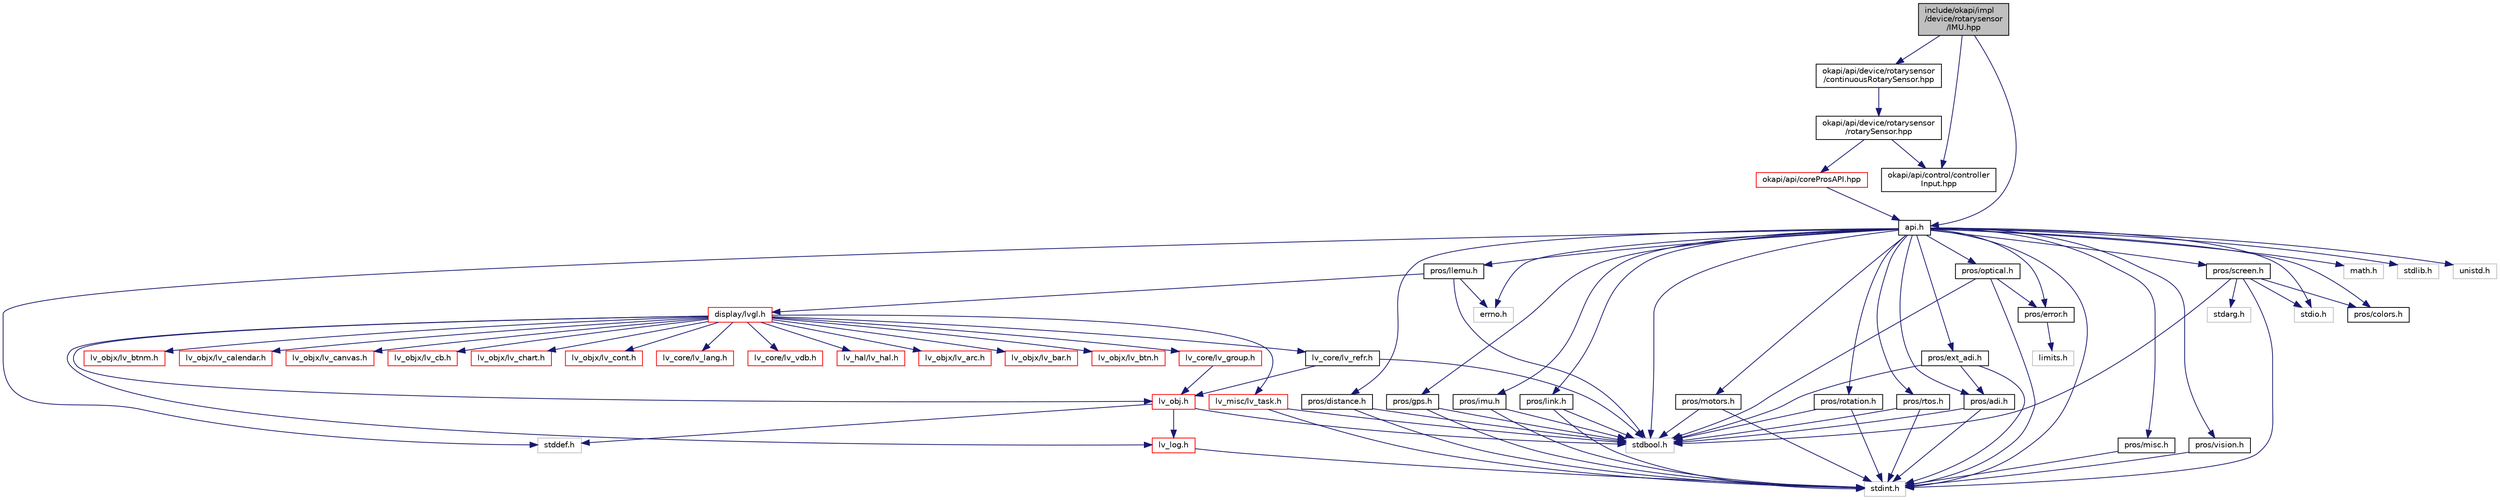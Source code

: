 digraph "include/okapi/impl/device/rotarysensor/IMU.hpp"
{
 // LATEX_PDF_SIZE
  edge [fontname="Helvetica",fontsize="10",labelfontname="Helvetica",labelfontsize="10"];
  node [fontname="Helvetica",fontsize="10",shape=record];
  Node1 [label="include/okapi/impl\l/device/rotarysensor\l/IMU.hpp",height=0.2,width=0.4,color="black", fillcolor="grey75", style="filled", fontcolor="black",tooltip=" "];
  Node1 -> Node2 [color="midnightblue",fontsize="10",style="solid"];
  Node2 [label="api.h",height=0.2,width=0.4,color="black", fillcolor="white", style="filled",URL="$api_8h.html",tooltip=" "];
  Node2 -> Node3 [color="midnightblue",fontsize="10",style="solid"];
  Node3 [label="errno.h",height=0.2,width=0.4,color="grey75", fillcolor="white", style="filled",tooltip=" "];
  Node2 -> Node4 [color="midnightblue",fontsize="10",style="solid"];
  Node4 [label="math.h",height=0.2,width=0.4,color="grey75", fillcolor="white", style="filled",tooltip=" "];
  Node2 -> Node5 [color="midnightblue",fontsize="10",style="solid"];
  Node5 [label="stdbool.h",height=0.2,width=0.4,color="grey75", fillcolor="white", style="filled",tooltip=" "];
  Node2 -> Node6 [color="midnightblue",fontsize="10",style="solid"];
  Node6 [label="stddef.h",height=0.2,width=0.4,color="grey75", fillcolor="white", style="filled",tooltip=" "];
  Node2 -> Node7 [color="midnightblue",fontsize="10",style="solid"];
  Node7 [label="stdint.h",height=0.2,width=0.4,color="grey75", fillcolor="white", style="filled",tooltip=" "];
  Node2 -> Node8 [color="midnightblue",fontsize="10",style="solid"];
  Node8 [label="stdio.h",height=0.2,width=0.4,color="grey75", fillcolor="white", style="filled",tooltip=" "];
  Node2 -> Node9 [color="midnightblue",fontsize="10",style="solid"];
  Node9 [label="stdlib.h",height=0.2,width=0.4,color="grey75", fillcolor="white", style="filled",tooltip=" "];
  Node2 -> Node10 [color="midnightblue",fontsize="10",style="solid"];
  Node10 [label="unistd.h",height=0.2,width=0.4,color="grey75", fillcolor="white", style="filled",tooltip=" "];
  Node2 -> Node11 [color="midnightblue",fontsize="10",style="solid"];
  Node11 [label="pros/adi.h",height=0.2,width=0.4,color="black", fillcolor="white", style="filled",URL="$adi_8h.html",tooltip=" "];
  Node11 -> Node5 [color="midnightblue",fontsize="10",style="solid"];
  Node11 -> Node7 [color="midnightblue",fontsize="10",style="solid"];
  Node2 -> Node12 [color="midnightblue",fontsize="10",style="solid"];
  Node12 [label="pros/colors.h",height=0.2,width=0.4,color="black", fillcolor="white", style="filled",URL="$colors_8h.html",tooltip=" "];
  Node2 -> Node13 [color="midnightblue",fontsize="10",style="solid"];
  Node13 [label="pros/distance.h",height=0.2,width=0.4,color="black", fillcolor="white", style="filled",URL="$distance_8h.html",tooltip=" "];
  Node13 -> Node5 [color="midnightblue",fontsize="10",style="solid"];
  Node13 -> Node7 [color="midnightblue",fontsize="10",style="solid"];
  Node2 -> Node14 [color="midnightblue",fontsize="10",style="solid"];
  Node14 [label="pros/error.h",height=0.2,width=0.4,color="black", fillcolor="white", style="filled",URL="$error_8h.html",tooltip=" "];
  Node14 -> Node15 [color="midnightblue",fontsize="10",style="solid"];
  Node15 [label="limits.h",height=0.2,width=0.4,color="grey75", fillcolor="white", style="filled",tooltip=" "];
  Node2 -> Node16 [color="midnightblue",fontsize="10",style="solid"];
  Node16 [label="pros/ext_adi.h",height=0.2,width=0.4,color="black", fillcolor="white", style="filled",URL="$ext__adi_8h.html",tooltip=" "];
  Node16 -> Node5 [color="midnightblue",fontsize="10",style="solid"];
  Node16 -> Node7 [color="midnightblue",fontsize="10",style="solid"];
  Node16 -> Node11 [color="midnightblue",fontsize="10",style="solid"];
  Node2 -> Node17 [color="midnightblue",fontsize="10",style="solid"];
  Node17 [label="pros/gps.h",height=0.2,width=0.4,color="black", fillcolor="white", style="filled",URL="$gps_8h.html",tooltip=" "];
  Node17 -> Node5 [color="midnightblue",fontsize="10",style="solid"];
  Node17 -> Node7 [color="midnightblue",fontsize="10",style="solid"];
  Node2 -> Node18 [color="midnightblue",fontsize="10",style="solid"];
  Node18 [label="pros/imu.h",height=0.2,width=0.4,color="black", fillcolor="white", style="filled",URL="$imu_8h.html",tooltip=" "];
  Node18 -> Node5 [color="midnightblue",fontsize="10",style="solid"];
  Node18 -> Node7 [color="midnightblue",fontsize="10",style="solid"];
  Node2 -> Node19 [color="midnightblue",fontsize="10",style="solid"];
  Node19 [label="pros/link.h",height=0.2,width=0.4,color="black", fillcolor="white", style="filled",URL="$link_8h.html",tooltip=" "];
  Node19 -> Node5 [color="midnightblue",fontsize="10",style="solid"];
  Node19 -> Node7 [color="midnightblue",fontsize="10",style="solid"];
  Node2 -> Node20 [color="midnightblue",fontsize="10",style="solid"];
  Node20 [label="pros/llemu.h",height=0.2,width=0.4,color="black", fillcolor="white", style="filled",URL="$llemu_8h.html",tooltip=" "];
  Node20 -> Node3 [color="midnightblue",fontsize="10",style="solid"];
  Node20 -> Node5 [color="midnightblue",fontsize="10",style="solid"];
  Node20 -> Node21 [color="midnightblue",fontsize="10",style="solid"];
  Node21 [label="display/lvgl.h",height=0.2,width=0.4,color="red", fillcolor="white", style="filled",URL="$lvgl_8h.html",tooltip=" "];
  Node21 -> Node22 [color="midnightblue",fontsize="10",style="solid"];
  Node22 [label="lv_core/lv_group.h",height=0.2,width=0.4,color="red", fillcolor="white", style="filled",URL="$lv__group_8h.html",tooltip=" "];
  Node22 -> Node25 [color="midnightblue",fontsize="10",style="solid"];
  Node25 [label="lv_obj.h",height=0.2,width=0.4,color="red", fillcolor="white", style="filled",URL="$lv__obj_8h.html",tooltip=" "];
  Node25 -> Node5 [color="midnightblue",fontsize="10",style="solid"];
  Node25 -> Node6 [color="midnightblue",fontsize="10",style="solid"];
  Node25 -> Node31 [color="midnightblue",fontsize="10",style="solid"];
  Node31 [label="lv_log.h",height=0.2,width=0.4,color="red", fillcolor="white", style="filled",URL="$lv__log_8h.html",tooltip=" "];
  Node31 -> Node7 [color="midnightblue",fontsize="10",style="solid"];
  Node21 -> Node37 [color="midnightblue",fontsize="10",style="solid"];
  Node37 [label="lv_core/lv_lang.h",height=0.2,width=0.4,color="red", fillcolor="white", style="filled",URL="$lv__lang_8h.html",tooltip=" "];
  Node21 -> Node25 [color="midnightblue",fontsize="10",style="solid"];
  Node21 -> Node38 [color="midnightblue",fontsize="10",style="solid"];
  Node38 [label="lv_core/lv_refr.h",height=0.2,width=0.4,color="black", fillcolor="white", style="filled",URL="$lv__refr_8h.html",tooltip=" "];
  Node38 -> Node5 [color="midnightblue",fontsize="10",style="solid"];
  Node38 -> Node25 [color="midnightblue",fontsize="10",style="solid"];
  Node21 -> Node39 [color="midnightblue",fontsize="10",style="solid"];
  Node39 [label="lv_core/lv_vdb.h",height=0.2,width=0.4,color="red", fillcolor="white", style="filled",URL="$lv__vdb_8h.html",tooltip=" "];
  Node21 -> Node40 [color="midnightblue",fontsize="10",style="solid"];
  Node40 [label="lv_hal/lv_hal.h",height=0.2,width=0.4,color="red", fillcolor="white", style="filled",URL="$lv__hal_8h.html",tooltip=" "];
  Node21 -> Node31 [color="midnightblue",fontsize="10",style="solid"];
  Node21 -> Node44 [color="midnightblue",fontsize="10",style="solid"];
  Node44 [label="lv_misc/lv_task.h",height=0.2,width=0.4,color="red", fillcolor="white", style="filled",URL="$lv__task_8h.html",tooltip=" "];
  Node44 -> Node5 [color="midnightblue",fontsize="10",style="solid"];
  Node44 -> Node7 [color="midnightblue",fontsize="10",style="solid"];
  Node21 -> Node45 [color="midnightblue",fontsize="10",style="solid"];
  Node45 [label="lv_objx/lv_arc.h",height=0.2,width=0.4,color="red", fillcolor="white", style="filled",URL="$lv__arc_8h.html",tooltip=" "];
  Node21 -> Node46 [color="midnightblue",fontsize="10",style="solid"];
  Node46 [label="lv_objx/lv_bar.h",height=0.2,width=0.4,color="red", fillcolor="white", style="filled",URL="$lv__bar_8h.html",tooltip=" "];
  Node21 -> Node47 [color="midnightblue",fontsize="10",style="solid"];
  Node47 [label="lv_objx/lv_btn.h",height=0.2,width=0.4,color="red", fillcolor="white", style="filled",URL="$lv__btn_8h.html",tooltip=" "];
  Node21 -> Node48 [color="midnightblue",fontsize="10",style="solid"];
  Node48 [label="lv_objx/lv_btnm.h",height=0.2,width=0.4,color="red", fillcolor="white", style="filled",URL="$lv__btnm_8h.html",tooltip=" "];
  Node21 -> Node49 [color="midnightblue",fontsize="10",style="solid"];
  Node49 [label="lv_objx/lv_calendar.h",height=0.2,width=0.4,color="red", fillcolor="white", style="filled",URL="$lv__calendar_8h.html",tooltip=" "];
  Node21 -> Node50 [color="midnightblue",fontsize="10",style="solid"];
  Node50 [label="lv_objx/lv_canvas.h",height=0.2,width=0.4,color="red", fillcolor="white", style="filled",URL="$lv__canvas_8h.html",tooltip=" "];
  Node21 -> Node51 [color="midnightblue",fontsize="10",style="solid"];
  Node51 [label="lv_objx/lv_cb.h",height=0.2,width=0.4,color="red", fillcolor="white", style="filled",URL="$lv__cb_8h.html",tooltip=" "];
  Node21 -> Node52 [color="midnightblue",fontsize="10",style="solid"];
  Node52 [label="lv_objx/lv_chart.h",height=0.2,width=0.4,color="red", fillcolor="white", style="filled",URL="$lv__chart_8h.html",tooltip=" "];
  Node21 -> Node53 [color="midnightblue",fontsize="10",style="solid"];
  Node53 [label="lv_objx/lv_cont.h",height=0.2,width=0.4,color="red", fillcolor="white", style="filled",URL="$lv__cont_8h.html",tooltip=" "];
  Node2 -> Node86 [color="midnightblue",fontsize="10",style="solid"];
  Node86 [label="pros/misc.h",height=0.2,width=0.4,color="black", fillcolor="white", style="filled",URL="$misc_8h.html",tooltip=" "];
  Node86 -> Node7 [color="midnightblue",fontsize="10",style="solid"];
  Node2 -> Node87 [color="midnightblue",fontsize="10",style="solid"];
  Node87 [label="pros/motors.h",height=0.2,width=0.4,color="black", fillcolor="white", style="filled",URL="$motors_8h.html",tooltip=" "];
  Node87 -> Node5 [color="midnightblue",fontsize="10",style="solid"];
  Node87 -> Node7 [color="midnightblue",fontsize="10",style="solid"];
  Node2 -> Node88 [color="midnightblue",fontsize="10",style="solid"];
  Node88 [label="pros/optical.h",height=0.2,width=0.4,color="black", fillcolor="white", style="filled",URL="$optical_8h.html",tooltip=" "];
  Node88 -> Node5 [color="midnightblue",fontsize="10",style="solid"];
  Node88 -> Node7 [color="midnightblue",fontsize="10",style="solid"];
  Node88 -> Node14 [color="midnightblue",fontsize="10",style="solid"];
  Node2 -> Node89 [color="midnightblue",fontsize="10",style="solid"];
  Node89 [label="pros/rotation.h",height=0.2,width=0.4,color="black", fillcolor="white", style="filled",URL="$rotation_8h.html",tooltip=" "];
  Node89 -> Node5 [color="midnightblue",fontsize="10",style="solid"];
  Node89 -> Node7 [color="midnightblue",fontsize="10",style="solid"];
  Node2 -> Node90 [color="midnightblue",fontsize="10",style="solid"];
  Node90 [label="pros/rtos.h",height=0.2,width=0.4,color="black", fillcolor="white", style="filled",URL="$rtos_8h.html",tooltip=" "];
  Node90 -> Node5 [color="midnightblue",fontsize="10",style="solid"];
  Node90 -> Node7 [color="midnightblue",fontsize="10",style="solid"];
  Node2 -> Node91 [color="midnightblue",fontsize="10",style="solid"];
  Node91 [label="pros/screen.h",height=0.2,width=0.4,color="black", fillcolor="white", style="filled",URL="$screen_8h.html",tooltip=" "];
  Node91 -> Node92 [color="midnightblue",fontsize="10",style="solid"];
  Node92 [label="stdarg.h",height=0.2,width=0.4,color="grey75", fillcolor="white", style="filled",tooltip=" "];
  Node91 -> Node5 [color="midnightblue",fontsize="10",style="solid"];
  Node91 -> Node8 [color="midnightblue",fontsize="10",style="solid"];
  Node91 -> Node7 [color="midnightblue",fontsize="10",style="solid"];
  Node91 -> Node12 [color="midnightblue",fontsize="10",style="solid"];
  Node2 -> Node93 [color="midnightblue",fontsize="10",style="solid"];
  Node93 [label="pros/vision.h",height=0.2,width=0.4,color="black", fillcolor="white", style="filled",URL="$vision_8h.html",tooltip=" "];
  Node93 -> Node7 [color="midnightblue",fontsize="10",style="solid"];
  Node1 -> Node94 [color="midnightblue",fontsize="10",style="solid"];
  Node94 [label="okapi/api/control/controller\lInput.hpp",height=0.2,width=0.4,color="black", fillcolor="white", style="filled",URL="$controllerInput_8hpp.html",tooltip=" "];
  Node1 -> Node95 [color="midnightblue",fontsize="10",style="solid"];
  Node95 [label="okapi/api/device/rotarysensor\l/continuousRotarySensor.hpp",height=0.2,width=0.4,color="black", fillcolor="white", style="filled",URL="$continuousRotarySensor_8hpp.html",tooltip=" "];
  Node95 -> Node96 [color="midnightblue",fontsize="10",style="solid"];
  Node96 [label="okapi/api/device/rotarysensor\l/rotarySensor.hpp",height=0.2,width=0.4,color="black", fillcolor="white", style="filled",URL="$rotarySensor_8hpp.html",tooltip=" "];
  Node96 -> Node94 [color="midnightblue",fontsize="10",style="solid"];
  Node96 -> Node97 [color="midnightblue",fontsize="10",style="solid"];
  Node97 [label="okapi/api/coreProsAPI.hpp",height=0.2,width=0.4,color="red", fillcolor="white", style="filled",URL="$coreProsAPI_8hpp.html",tooltip=" "];
  Node97 -> Node2 [color="midnightblue",fontsize="10",style="solid"];
}
